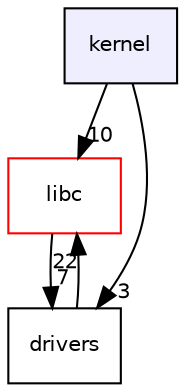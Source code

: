 digraph "kernel" {
  compound=true
  node [ fontsize="10", fontname="Helvetica"];
  edge [ labelfontsize="10", labelfontname="Helvetica"];
  dir_dc43877d82dd332f9fb2071fcca799d6 [shape=box, label="kernel", style="filled", fillcolor="#eeeeff", pencolor="black", URL="dir_dc43877d82dd332f9fb2071fcca799d6.html"];
  dir_fc1eb218ab426e5adb60367f98438da0 [shape=box label="libc" fillcolor="white" style="filled" color="red" URL="dir_fc1eb218ab426e5adb60367f98438da0.html"];
  dir_14bc92f4b96c8519b376567118ac28b3 [shape=box label="drivers" URL="dir_14bc92f4b96c8519b376567118ac28b3.html"];
  dir_fc1eb218ab426e5adb60367f98438da0->dir_14bc92f4b96c8519b376567118ac28b3 [headlabel="7", labeldistance=1.5 headhref="dir_000002_000000.html"];
  dir_dc43877d82dd332f9fb2071fcca799d6->dir_fc1eb218ab426e5adb60367f98438da0 [headlabel="10", labeldistance=1.5 headhref="dir_000001_000002.html"];
  dir_dc43877d82dd332f9fb2071fcca799d6->dir_14bc92f4b96c8519b376567118ac28b3 [headlabel="3", labeldistance=1.5 headhref="dir_000001_000000.html"];
  dir_14bc92f4b96c8519b376567118ac28b3->dir_fc1eb218ab426e5adb60367f98438da0 [headlabel="22", labeldistance=1.5 headhref="dir_000000_000002.html"];
}
